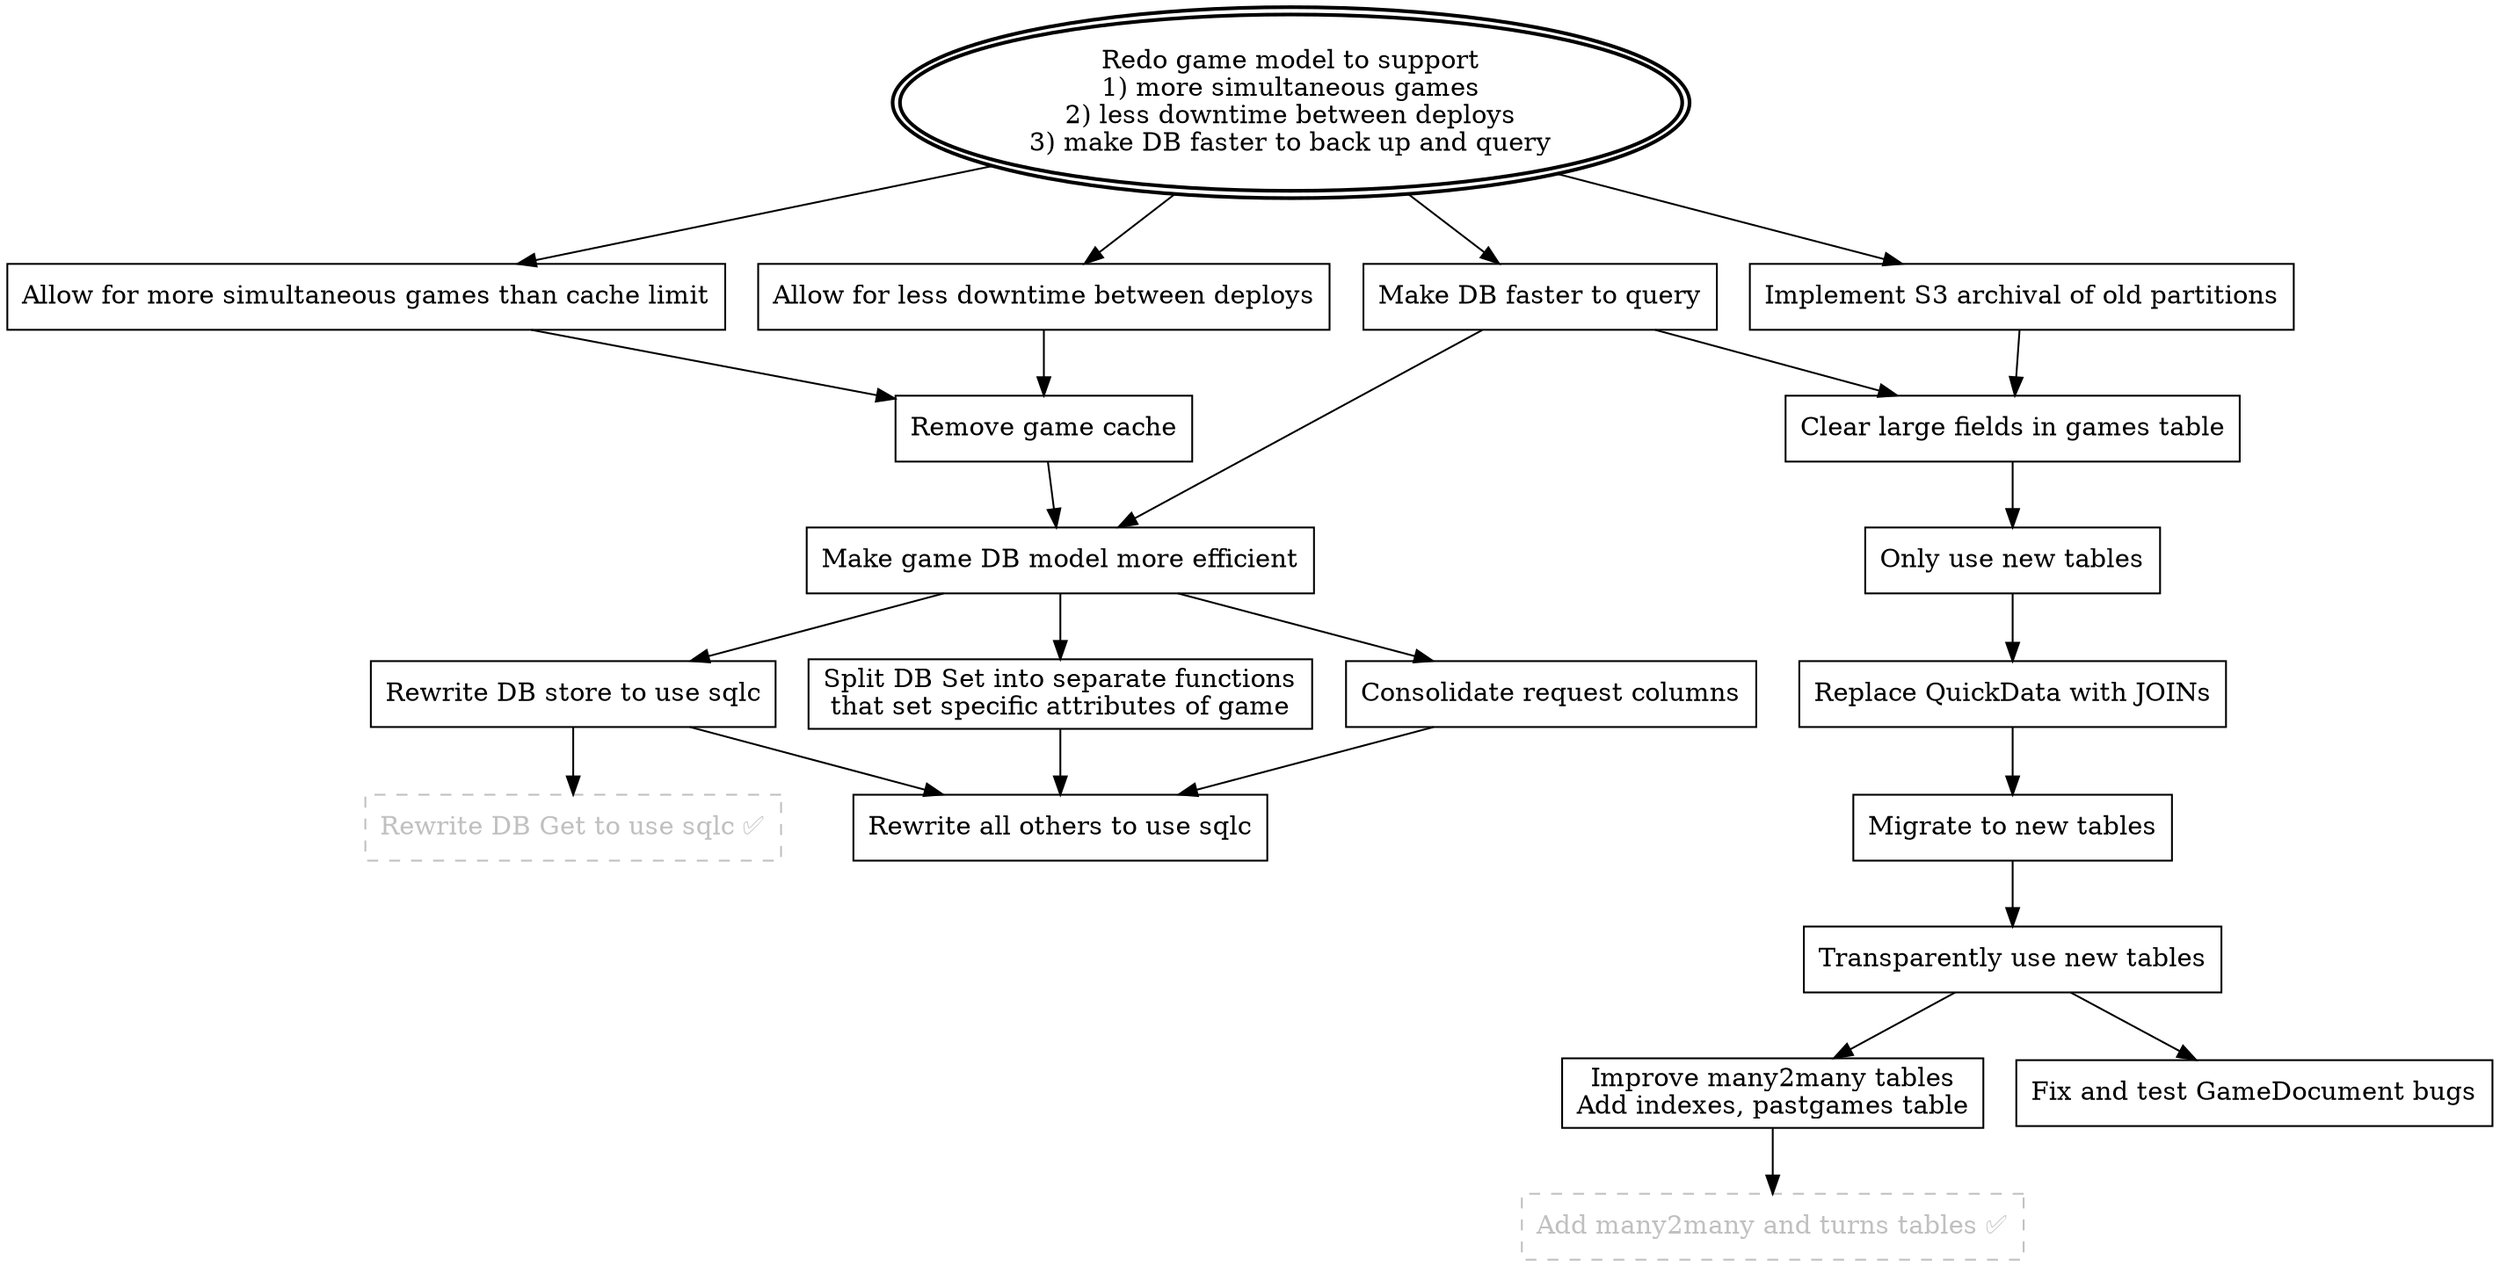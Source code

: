 digraph RedoGameModel {
    Goal [label="Redo game model to support\n1) more simultaneous games\n2) less downtime between deploys\n3) make DB faster to back up and query";
    shape=oval, peripheries=2, style=bold];

    // Define a reusable style for "checked nodes"  ✅
    node [shape=box, color=gray, fontcolor=gray, style=dashed];
    DBGet [label="Rewrite DB Get to use sqlc ✅"];
    AddOtherTables [label="Add many2many and turns tables ✅"];

    // Reset to default for other uncompleted nodes
    node [shape=box, color=black, fontcolor=black, style=solid];

    MoreSimultaneousGames [label="Allow for more simultaneous games than cache limit"];
    LessDowntimeBetweenDeploys [label="Allow for less downtime between deploys"];
    MakeDBFaster [label="Make DB faster to query"];

    ImproveOtherTables [label="Improve many2many tables\nAdd indexes, pastgames table"];
    OnlyUseOtherTables [label="Only use new tables"];
    MigrateToNewTables [label="Migrate to new tables"];
    UseOtherTables [label="Transparently use new tables"];
    RemoveGameCache [label="Remove game cache"];
    EfficientTable [label="Make game DB model more efficient"];

    FixGameDocumentBugs [label="Fix and test GameDocument bugs"];
    SQLCDBStore [label="Rewrite DB store to use sqlc"];
    SQLCOtherFuncs [label="Rewrite all others to use sqlc"];
    DBSetSplit [label="Split DB Set into separate functions\nthat set specific attributes of game"];

    ConsolidateRequestColumns [label="Consolidate request columns"];
    ReplaceQuickData [label="Replace QuickData with JOINs"];

    ClearLargeFields [label="Clear large fields in games table"];
    ImplementS3Archival [label="Implement S3 archival of old partitions"];
    // Arrows
    Goal -> MoreSimultaneousGames;
    Goal -> LessDowntimeBetweenDeploys;
    Goal -> MakeDBFaster;
    Goal -> ImplementS3Archival;

    MoreSimultaneousGames -> RemoveGameCache;
    LessDowntimeBetweenDeploys -> RemoveGameCache;
    MakeDBFaster -> EfficientTable;

    RemoveGameCache -> EfficientTable;
    OnlyUseOtherTables -> ReplaceQuickData;
    ReplaceQuickData -> MigrateToNewTables;

    MigrateToNewTables -> UseOtherTables;
    ImproveOtherTables -> AddOtherTables;
    EfficientTable -> SQLCDBStore;
    EfficientTable -> DBSetSplit;
    DBSetSplit -> SQLCOtherFuncs;
    UseOtherTables -> ImproveOtherTables;
    UseOtherTables -> FixGameDocumentBugs;
    SQLCDBStore -> DBGet;
    SQLCDBStore -> SQLCOtherFuncs;
    ConsolidateRequestColumns -> SQLCOtherFuncs;
    EfficientTable -> ConsolidateRequestColumns;
    MakeDBFaster -> ClearLargeFields;
    ClearLargeFields -> OnlyUseOtherTables;
    ImplementS3Archival -> ClearLargeFields;

}

